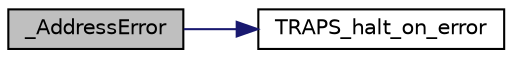 digraph "_AddressError"
{
 // LATEX_PDF_SIZE
  edge [fontname="Helvetica",fontsize="10",labelfontname="Helvetica",labelfontsize="10"];
  node [fontname="Helvetica",fontsize="10",shape=record];
  rankdir="LR";
  Node1 [label="_AddressError",height=0.2,width=0.4,color="black", fillcolor="grey75", style="filled", fontcolor="black",tooltip=" "];
  Node1 -> Node2 [color="midnightblue",fontsize="10",style="solid",fontname="Helvetica"];
  Node2 [label="TRAPS_halt_on_error",height=0.2,width=0.4,color="black", fillcolor="white", style="filled",URL="$traps_8h.html#a0333bbed0a73350c26f5e7c151de564f",tooltip=" "];
}
